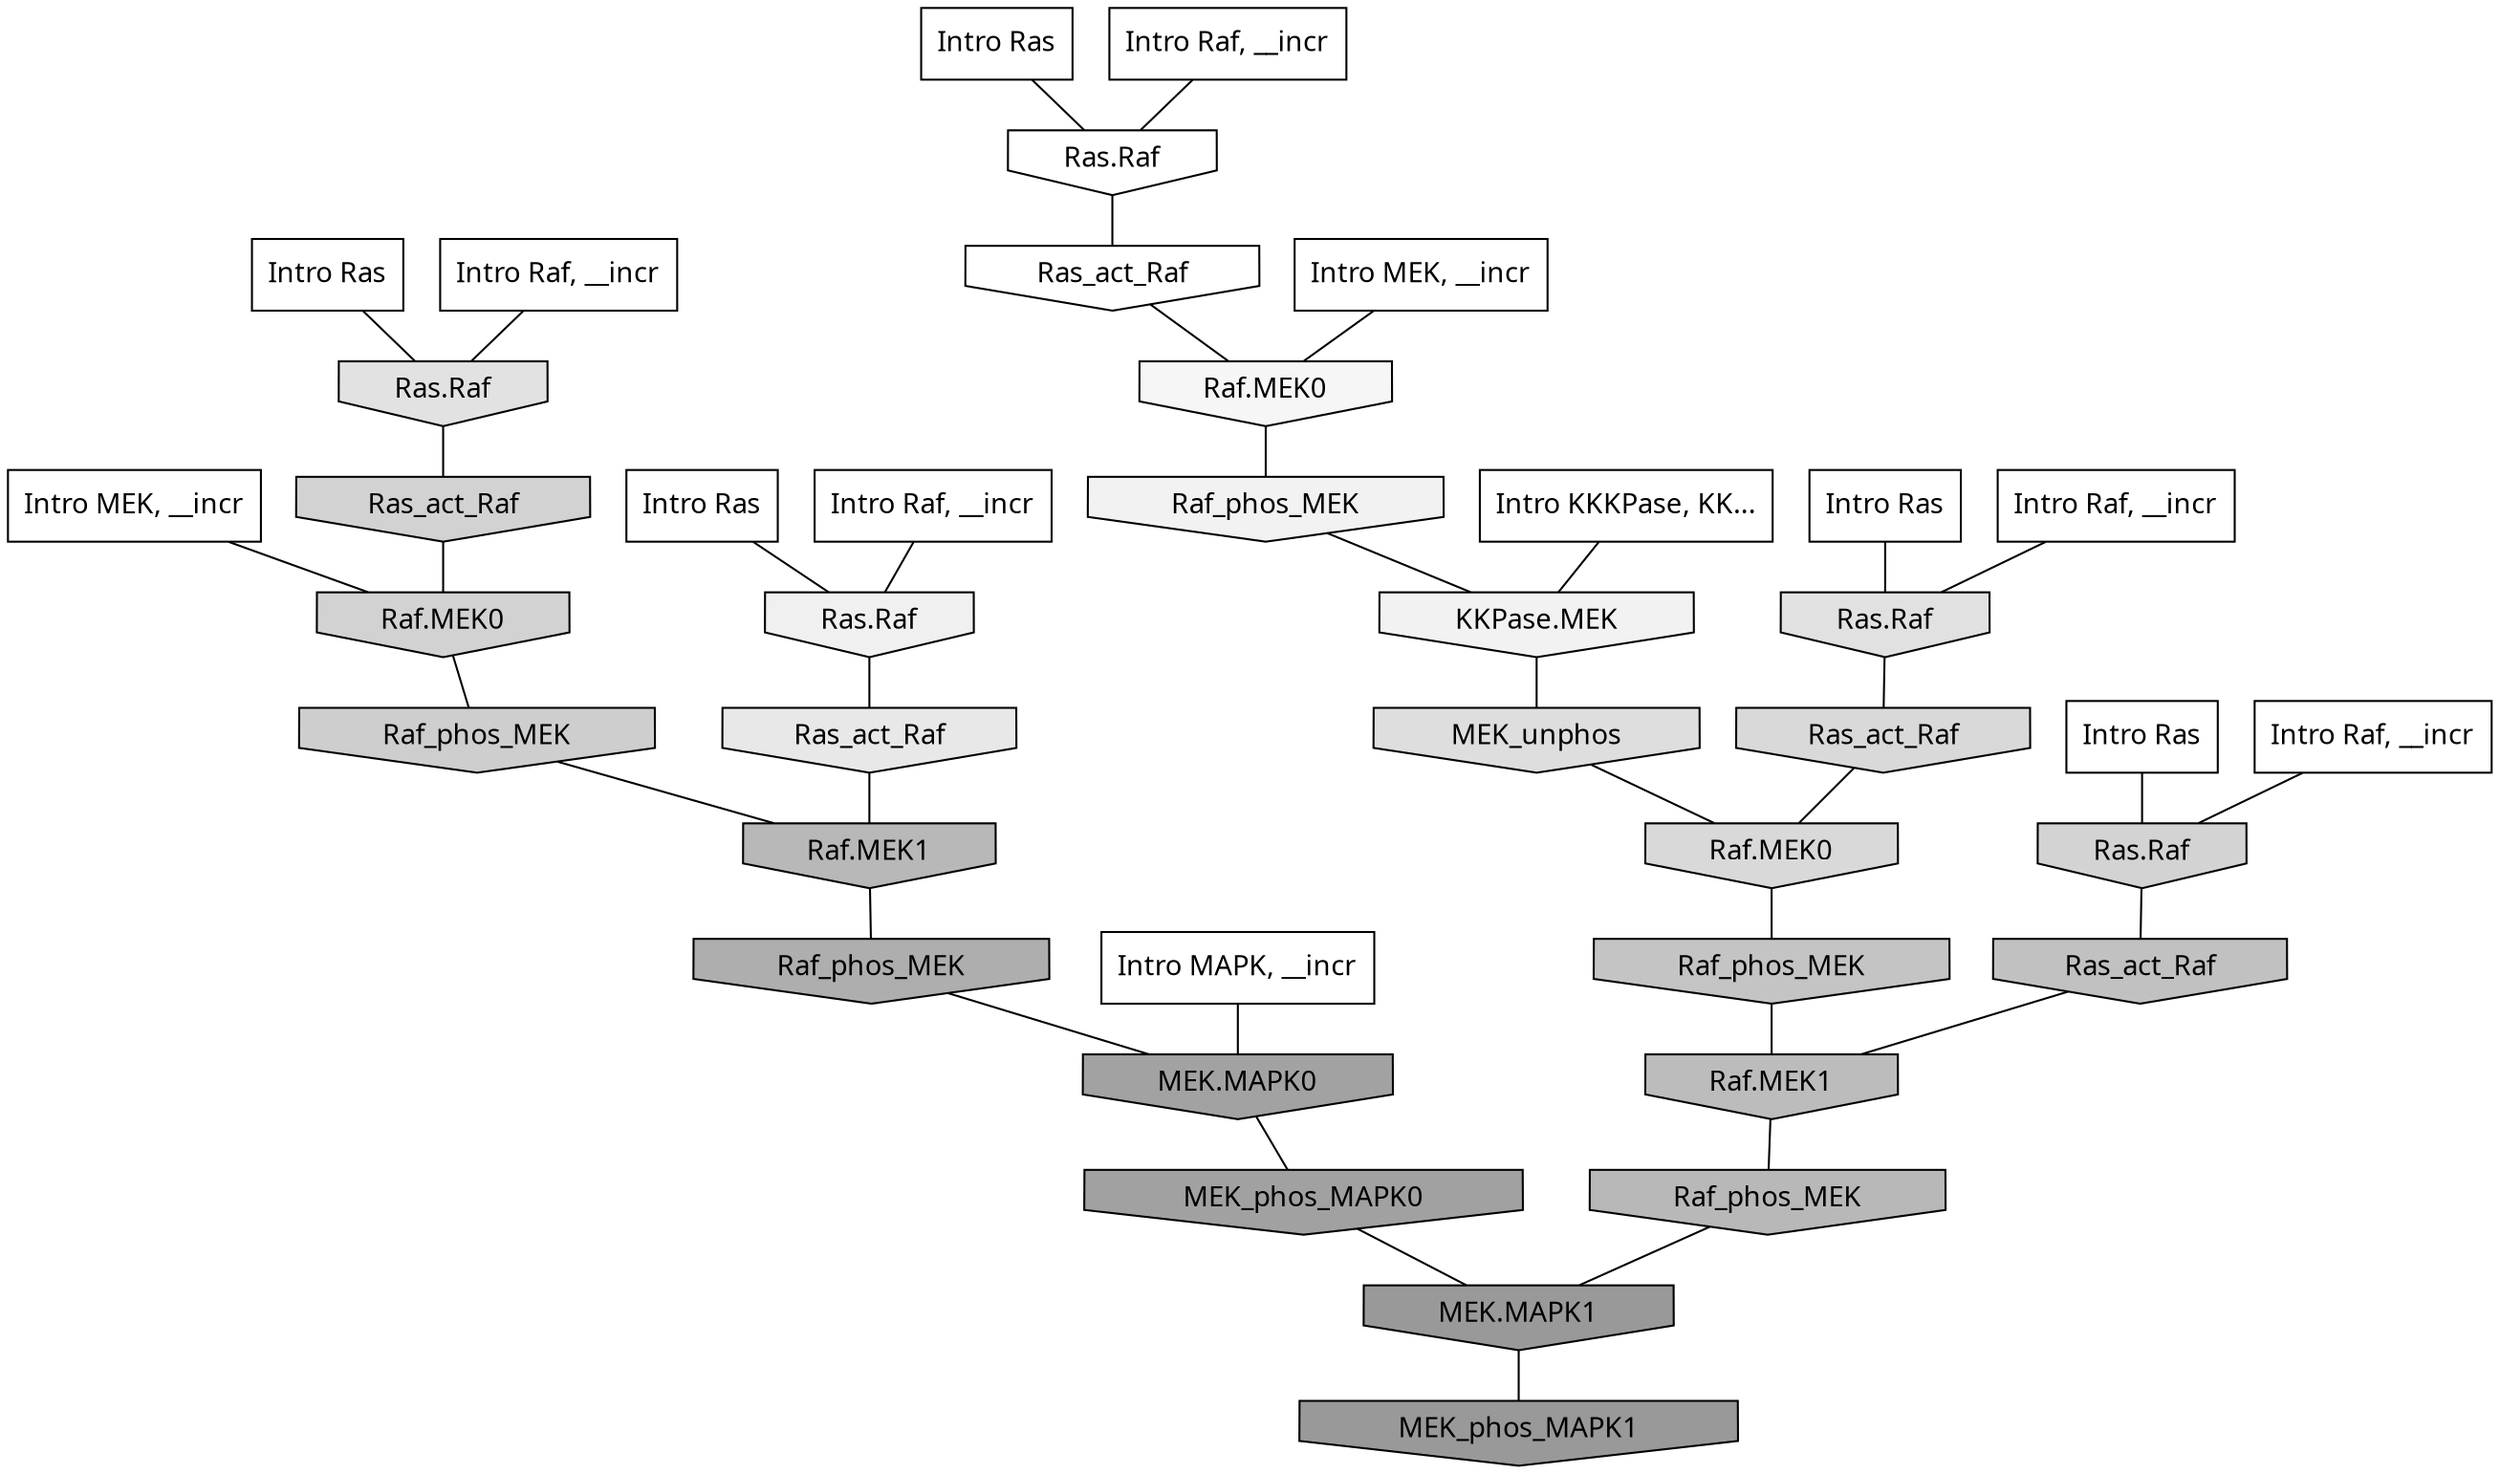 digraph G{
  rankdir="TB";
  ranksep=0.30;
  node [fontname="CMU Serif"];
  edge [fontname="CMU Serif"];
  
  2 [label="Intro Ras", shape=rectangle, style=filled, fillcolor="0.000 0.000 1.000"]
  
  4 [label="Intro Ras", shape=rectangle, style=filled, fillcolor="0.000 0.000 1.000"]
  
  15 [label="Intro Ras", shape=rectangle, style=filled, fillcolor="0.000 0.000 1.000"]
  
  78 [label="Intro Ras", shape=rectangle, style=filled, fillcolor="0.000 0.000 1.000"]
  
  84 [label="Intro Ras", shape=rectangle, style=filled, fillcolor="0.000 0.000 1.000"]
  
  132 [label="Intro Raf, __incr", shape=rectangle, style=filled, fillcolor="0.000 0.000 1.000"]
  
  424 [label="Intro Raf, __incr", shape=rectangle, style=filled, fillcolor="0.000 0.000 1.000"]
  
  798 [label="Intro Raf, __incr", shape=rectangle, style=filled, fillcolor="0.000 0.000 1.000"]
  
  1051 [label="Intro Raf, __incr", shape=rectangle, style=filled, fillcolor="0.000 0.000 1.000"]
  
  1052 [label="Intro Raf, __incr", shape=rectangle, style=filled, fillcolor="0.000 0.000 1.000"]
  
  1197 [label="Intro MEK, __incr", shape=rectangle, style=filled, fillcolor="0.000 0.000 1.000"]
  
  1795 [label="Intro MEK, __incr", shape=rectangle, style=filled, fillcolor="0.000 0.000 1.000"]
  
  2882 [label="Intro MAPK, __incr", shape=rectangle, style=filled, fillcolor="0.000 0.000 1.000"]
  
  3183 [label="Intro KKKPase, KK...", shape=rectangle, style=filled, fillcolor="0.000 0.000 1.000"]
  
  3228 [label="Ras.Raf", shape=invhouse, style=filled, fillcolor="0.000 0.000 1.000"]
  
  3320 [label="Ras_act_Raf", shape=invhouse, style=filled, fillcolor="0.000 0.000 0.998"]
  
  3534 [label="Raf.MEK0", shape=invhouse, style=filled, fillcolor="0.000 0.000 0.961"]
  
  3637 [label="Raf_phos_MEK", shape=invhouse, style=filled, fillcolor="0.000 0.000 0.947"]
  
  3639 [label="KKPase.MEK", shape=invhouse, style=filled, fillcolor="0.000 0.000 0.947"]
  
  3713 [label="Ras.Raf", shape=invhouse, style=filled, fillcolor="0.000 0.000 0.939"]
  
  4102 [label="Ras_act_Raf", shape=invhouse, style=filled, fillcolor="0.000 0.000 0.909"]
  
  4447 [label="Ras.Raf", shape=invhouse, style=filled, fillcolor="0.000 0.000 0.883"]
  
  4497 [label="Ras.Raf", shape=invhouse, style=filled, fillcolor="0.000 0.000 0.880"]
  
  4623 [label="MEK_unphos", shape=invhouse, style=filled, fillcolor="0.000 0.000 0.869"]
  
  4935 [label="Ras_act_Raf", shape=invhouse, style=filled, fillcolor="0.000 0.000 0.849"]
  
  4937 [label="Raf.MEK0", shape=invhouse, style=filled, fillcolor="0.000 0.000 0.849"]
  
  5297 [label="Ras.Raf", shape=invhouse, style=filled, fillcolor="0.000 0.000 0.825"]
  
  5391 [label="Ras_act_Raf", shape=invhouse, style=filled, fillcolor="0.000 0.000 0.821"]
  
  5393 [label="Raf.MEK0", shape=invhouse, style=filled, fillcolor="0.000 0.000 0.821"]
  
  5564 [label="Raf_phos_MEK", shape=invhouse, style=filled, fillcolor="0.000 0.000 0.806"]
  
  6273 [label="Raf_phos_MEK", shape=invhouse, style=filled, fillcolor="0.000 0.000 0.767"]
  
  6512 [label="Ras_act_Raf", shape=invhouse, style=filled, fillcolor="0.000 0.000 0.756"]
  
  6966 [label="Raf.MEK1", shape=invhouse, style=filled, fillcolor="0.000 0.000 0.737"]
  
  7389 [label="Raf_phos_MEK", shape=invhouse, style=filled, fillcolor="0.000 0.000 0.722"]
  
  7445 [label="Raf.MEK1", shape=invhouse, style=filled, fillcolor="0.000 0.000 0.720"]
  
  8631 [label="Raf_phos_MEK", shape=invhouse, style=filled, fillcolor="0.000 0.000 0.680"]
  
  10242 [label="MEK.MAPK0", shape=invhouse, style=filled, fillcolor="0.000 0.000 0.636"]
  
  10490 [label="MEK_phos_MAPK0", shape=invhouse, style=filled, fillcolor="0.000 0.000 0.631"]
  
  11890 [label="MEK.MAPK1", shape=invhouse, style=filled, fillcolor="0.000 0.000 0.601"]
  
  11923 [label="MEK_phos_MAPK1", shape=invhouse, style=filled, fillcolor="0.000 0.000 0.600"]
  
  
  11890 -> 11923 [dir=none, color="0.000 0.000 0.000"] 
  10490 -> 11890 [dir=none, color="0.000 0.000 0.000"] 
  10242 -> 10490 [dir=none, color="0.000 0.000 0.000"] 
  8631 -> 10242 [dir=none, color="0.000 0.000 0.000"] 
  7445 -> 8631 [dir=none, color="0.000 0.000 0.000"] 
  7389 -> 11890 [dir=none, color="0.000 0.000 0.000"] 
  6966 -> 7389 [dir=none, color="0.000 0.000 0.000"] 
  6512 -> 6966 [dir=none, color="0.000 0.000 0.000"] 
  6273 -> 6966 [dir=none, color="0.000 0.000 0.000"] 
  5564 -> 7445 [dir=none, color="0.000 0.000 0.000"] 
  5393 -> 5564 [dir=none, color="0.000 0.000 0.000"] 
  5391 -> 5393 [dir=none, color="0.000 0.000 0.000"] 
  5297 -> 6512 [dir=none, color="0.000 0.000 0.000"] 
  4937 -> 6273 [dir=none, color="0.000 0.000 0.000"] 
  4935 -> 4937 [dir=none, color="0.000 0.000 0.000"] 
  4623 -> 4937 [dir=none, color="0.000 0.000 0.000"] 
  4497 -> 4935 [dir=none, color="0.000 0.000 0.000"] 
  4447 -> 5391 [dir=none, color="0.000 0.000 0.000"] 
  4102 -> 7445 [dir=none, color="0.000 0.000 0.000"] 
  3713 -> 4102 [dir=none, color="0.000 0.000 0.000"] 
  3639 -> 4623 [dir=none, color="0.000 0.000 0.000"] 
  3637 -> 3639 [dir=none, color="0.000 0.000 0.000"] 
  3534 -> 3637 [dir=none, color="0.000 0.000 0.000"] 
  3320 -> 3534 [dir=none, color="0.000 0.000 0.000"] 
  3228 -> 3320 [dir=none, color="0.000 0.000 0.000"] 
  3183 -> 3639 [dir=none, color="0.000 0.000 0.000"] 
  2882 -> 10242 [dir=none, color="0.000 0.000 0.000"] 
  1795 -> 3534 [dir=none, color="0.000 0.000 0.000"] 
  1197 -> 5393 [dir=none, color="0.000 0.000 0.000"] 
  1052 -> 3713 [dir=none, color="0.000 0.000 0.000"] 
  1051 -> 4447 [dir=none, color="0.000 0.000 0.000"] 
  798 -> 5297 [dir=none, color="0.000 0.000 0.000"] 
  424 -> 3228 [dir=none, color="0.000 0.000 0.000"] 
  132 -> 4497 [dir=none, color="0.000 0.000 0.000"] 
  84 -> 4447 [dir=none, color="0.000 0.000 0.000"] 
  78 -> 3713 [dir=none, color="0.000 0.000 0.000"] 
  15 -> 5297 [dir=none, color="0.000 0.000 0.000"] 
  4 -> 4497 [dir=none, color="0.000 0.000 0.000"] 
  2 -> 3228 [dir=none, color="0.000 0.000 0.000"] 
  
  }

